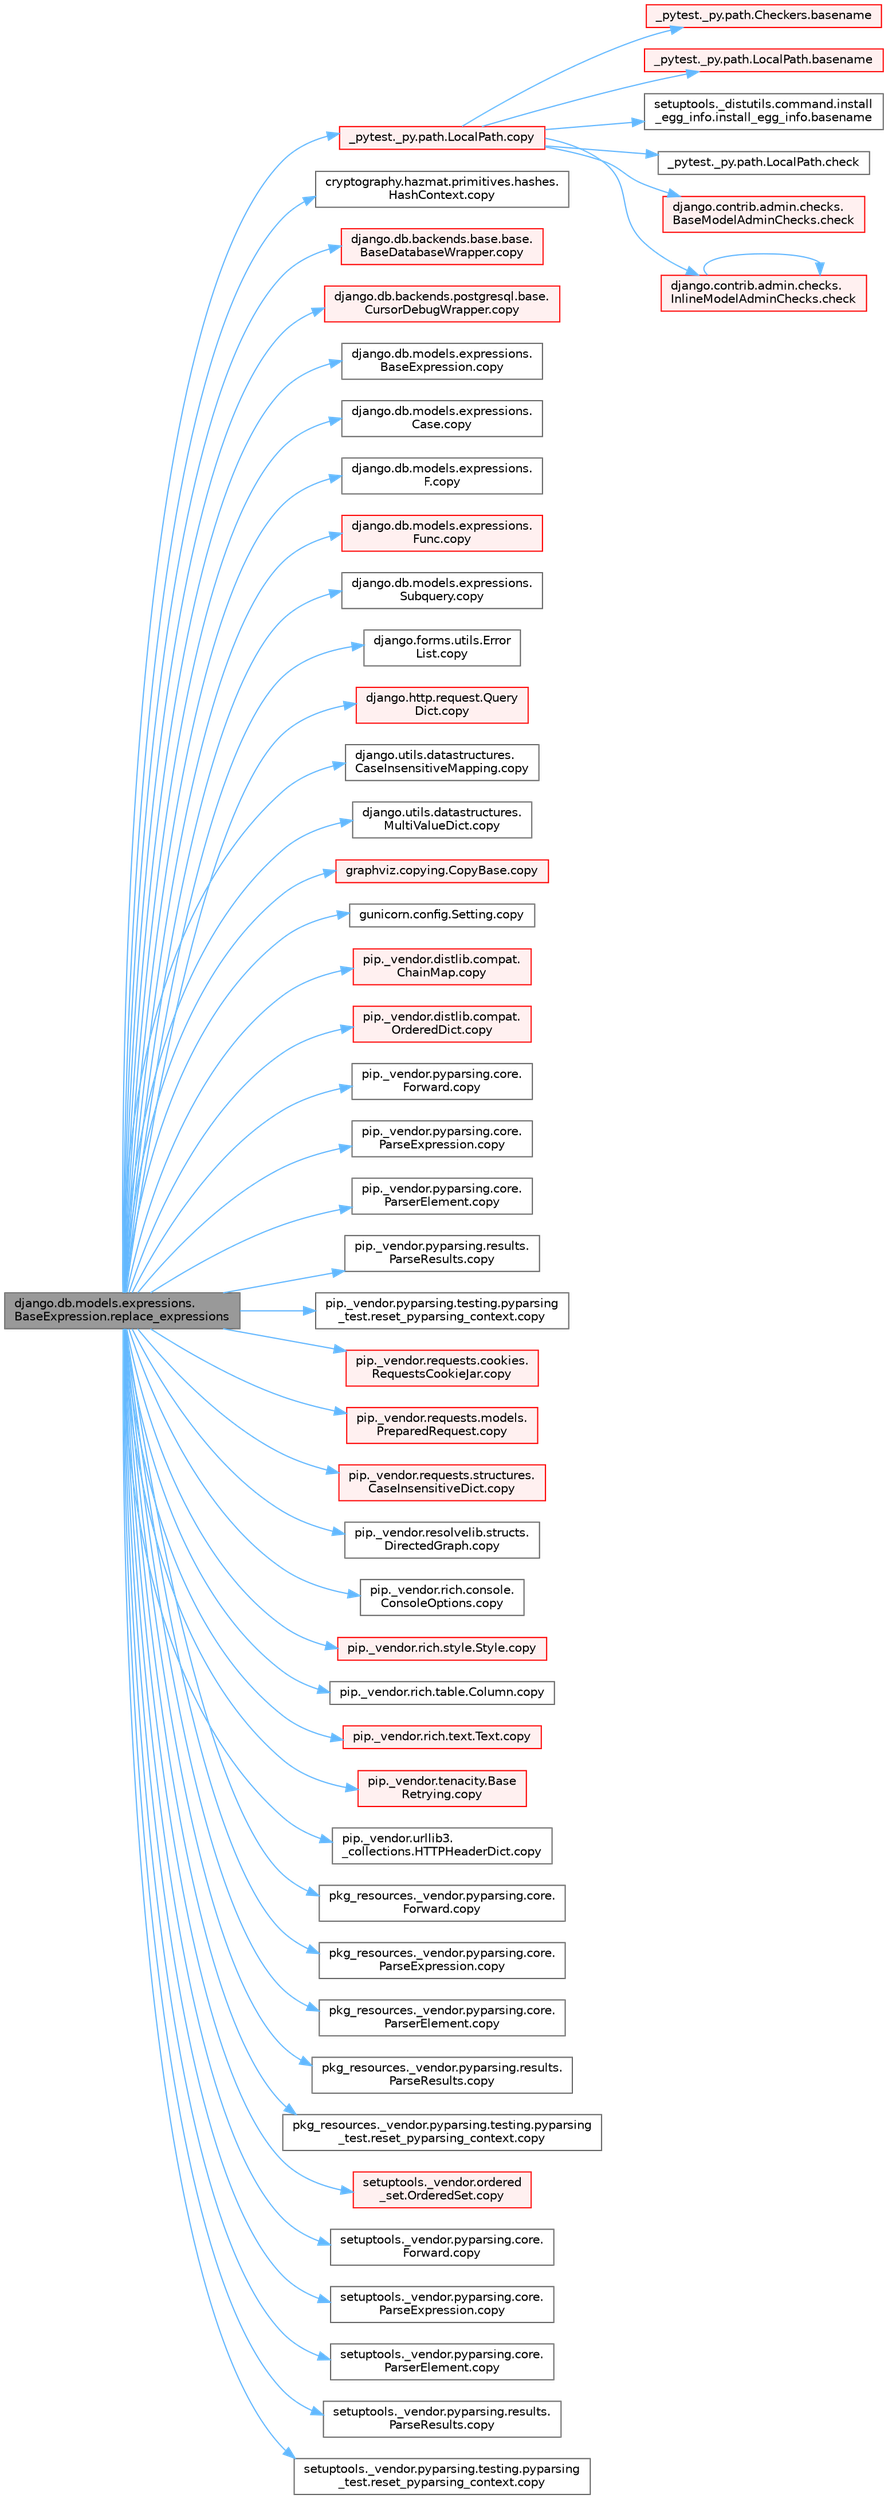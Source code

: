 digraph "django.db.models.expressions.BaseExpression.replace_expressions"
{
 // LATEX_PDF_SIZE
  bgcolor="transparent";
  edge [fontname=Helvetica,fontsize=10,labelfontname=Helvetica,labelfontsize=10];
  node [fontname=Helvetica,fontsize=10,shape=box,height=0.2,width=0.4];
  rankdir="LR";
  Node1 [id="Node000001",label="django.db.models.expressions.\lBaseExpression.replace_expressions",height=0.2,width=0.4,color="gray40", fillcolor="grey60", style="filled", fontcolor="black",tooltip=" "];
  Node1 -> Node2 [id="edge1_Node000001_Node000002",color="steelblue1",style="solid",tooltip=" "];
  Node2 [id="Node000002",label="_pytest._py.path.LocalPath.copy",height=0.2,width=0.4,color="red", fillcolor="#FFF0F0", style="filled",URL="$class__pytest_1_1__py_1_1path_1_1_local_path.html#a9eeecae0b90a7147e6bf23d6ea8fc6c0",tooltip=" "];
  Node2 -> Node3 [id="edge2_Node000002_Node000003",color="steelblue1",style="solid",tooltip=" "];
  Node3 [id="Node000003",label="_pytest._py.path.Checkers.basename",height=0.2,width=0.4,color="red", fillcolor="#FFF0F0", style="filled",URL="$class__pytest_1_1__py_1_1path_1_1_checkers.html#a5a659647ce281e4f0e46b4113485effe",tooltip=" "];
  Node2 -> Node4510 [id="edge3_Node000002_Node004510",color="steelblue1",style="solid",tooltip=" "];
  Node4510 [id="Node004510",label="_pytest._py.path.LocalPath.basename",height=0.2,width=0.4,color="red", fillcolor="#FFF0F0", style="filled",URL="$class__pytest_1_1__py_1_1path_1_1_local_path.html#a8a8ef1d27ceea399ad99d6d709acdbc9",tooltip=" "];
  Node2 -> Node4511 [id="edge4_Node000002_Node004511",color="steelblue1",style="solid",tooltip=" "];
  Node4511 [id="Node004511",label="setuptools._distutils.command.install\l_egg_info.install_egg_info.basename",height=0.2,width=0.4,color="grey40", fillcolor="white", style="filled",URL="$classsetuptools_1_1__distutils_1_1command_1_1install__egg__info_1_1install__egg__info.html#a40403bb2ce0a42795ac00f35fd36c713",tooltip=" "];
  Node2 -> Node704 [id="edge5_Node000002_Node000704",color="steelblue1",style="solid",tooltip=" "];
  Node704 [id="Node000704",label="_pytest._py.path.LocalPath.check",height=0.2,width=0.4,color="grey40", fillcolor="white", style="filled",URL="$class__pytest_1_1__py_1_1path_1_1_local_path.html#a4b987fb8998938ae4a5f4ed6aebf69ea",tooltip=" "];
  Node2 -> Node705 [id="edge6_Node000002_Node000705",color="steelblue1",style="solid",tooltip=" "];
  Node705 [id="Node000705",label="django.contrib.admin.checks.\lBaseModelAdminChecks.check",height=0.2,width=0.4,color="red", fillcolor="#FFF0F0", style="filled",URL="$classdjango_1_1contrib_1_1admin_1_1checks_1_1_base_model_admin_checks.html#a11595bf2b8d59e96fee553e518494d6d",tooltip=" "];
  Node2 -> Node738 [id="edge7_Node000002_Node000738",color="steelblue1",style="solid",tooltip=" "];
  Node738 [id="Node000738",label="django.contrib.admin.checks.\lInlineModelAdminChecks.check",height=0.2,width=0.4,color="red", fillcolor="#FFF0F0", style="filled",URL="$classdjango_1_1contrib_1_1admin_1_1checks_1_1_inline_model_admin_checks.html#acdf096659f73e5facb970e774e61f7cc",tooltip=" "];
  Node738 -> Node738 [id="edge8_Node000738_Node000738",color="steelblue1",style="solid",tooltip=" "];
  Node1 -> Node2289 [id="edge9_Node000001_Node002289",color="steelblue1",style="solid",tooltip=" "];
  Node2289 [id="Node002289",label="cryptography.hazmat.primitives.hashes.\lHashContext.copy",height=0.2,width=0.4,color="grey40", fillcolor="white", style="filled",URL="$classcryptography_1_1hazmat_1_1primitives_1_1hashes_1_1_hash_context.html#a9f9b30a47684d469cfdc3db7a7261ea1",tooltip=" "];
  Node1 -> Node2290 [id="edge10_Node000001_Node002290",color="steelblue1",style="solid",tooltip=" "];
  Node2290 [id="Node002290",label="django.db.backends.base.base.\lBaseDatabaseWrapper.copy",height=0.2,width=0.4,color="red", fillcolor="#FFF0F0", style="filled",URL="$classdjango_1_1db_1_1backends_1_1base_1_1base_1_1_base_database_wrapper.html#a655ed3d049ec9c35530e8819d28fdc62",tooltip=" "];
  Node1 -> Node2291 [id="edge11_Node000001_Node002291",color="steelblue1",style="solid",tooltip=" "];
  Node2291 [id="Node002291",label="django.db.backends.postgresql.base.\lCursorDebugWrapper.copy",height=0.2,width=0.4,color="red", fillcolor="#FFF0F0", style="filled",URL="$classdjango_1_1db_1_1backends_1_1postgresql_1_1base_1_1_cursor_debug_wrapper.html#a35ca6cc5e6e9ba970c3c3f7469be22ef",tooltip=" "];
  Node1 -> Node2293 [id="edge12_Node000001_Node002293",color="steelblue1",style="solid",tooltip=" "];
  Node2293 [id="Node002293",label="django.db.models.expressions.\lBaseExpression.copy",height=0.2,width=0.4,color="grey40", fillcolor="white", style="filled",URL="$classdjango_1_1db_1_1models_1_1expressions_1_1_base_expression.html#aeeb404c3f264e4a520308bad3b41fabf",tooltip=" "];
  Node1 -> Node2294 [id="edge13_Node000001_Node002294",color="steelblue1",style="solid",tooltip=" "];
  Node2294 [id="Node002294",label="django.db.models.expressions.\lCase.copy",height=0.2,width=0.4,color="grey40", fillcolor="white", style="filled",URL="$classdjango_1_1db_1_1models_1_1expressions_1_1_case.html#a98cff87cf380bd54d7c21cb381c64daf",tooltip=" "];
  Node1 -> Node2295 [id="edge14_Node000001_Node002295",color="steelblue1",style="solid",tooltip=" "];
  Node2295 [id="Node002295",label="django.db.models.expressions.\lF.copy",height=0.2,width=0.4,color="grey40", fillcolor="white", style="filled",URL="$classdjango_1_1db_1_1models_1_1expressions_1_1_f.html#a58698f9a53ce3133f53d1602cc551e1b",tooltip=" "];
  Node1 -> Node2296 [id="edge15_Node000001_Node002296",color="steelblue1",style="solid",tooltip=" "];
  Node2296 [id="Node002296",label="django.db.models.expressions.\lFunc.copy",height=0.2,width=0.4,color="red", fillcolor="#FFF0F0", style="filled",URL="$classdjango_1_1db_1_1models_1_1expressions_1_1_func.html#a6883d18f5aeb4398d367e841e6e21671",tooltip=" "];
  Node1 -> Node2297 [id="edge16_Node000001_Node002297",color="steelblue1",style="solid",tooltip=" "];
  Node2297 [id="Node002297",label="django.db.models.expressions.\lSubquery.copy",height=0.2,width=0.4,color="grey40", fillcolor="white", style="filled",URL="$classdjango_1_1db_1_1models_1_1expressions_1_1_subquery.html#a59363e529ff37aa5c16a09b76e6e6bf9",tooltip=" "];
  Node1 -> Node2298 [id="edge17_Node000001_Node002298",color="steelblue1",style="solid",tooltip=" "];
  Node2298 [id="Node002298",label="django.forms.utils.Error\lList.copy",height=0.2,width=0.4,color="grey40", fillcolor="white", style="filled",URL="$classdjango_1_1forms_1_1utils_1_1_error_list.html#a46176c1849362dd93ea227cfec28d1ff",tooltip=" "];
  Node1 -> Node2299 [id="edge18_Node000001_Node002299",color="steelblue1",style="solid",tooltip=" "];
  Node2299 [id="Node002299",label="django.http.request.Query\lDict.copy",height=0.2,width=0.4,color="red", fillcolor="#FFF0F0", style="filled",URL="$classdjango_1_1http_1_1request_1_1_query_dict.html#ada9e4956e62868c5587b9ffde7b358b5",tooltip=" "];
  Node1 -> Node2473 [id="edge19_Node000001_Node002473",color="steelblue1",style="solid",tooltip=" "];
  Node2473 [id="Node002473",label="django.utils.datastructures.\lCaseInsensitiveMapping.copy",height=0.2,width=0.4,color="grey40", fillcolor="white", style="filled",URL="$classdjango_1_1utils_1_1datastructures_1_1_case_insensitive_mapping.html#a89e52f7d943ef70ee9e2731a1bb25084",tooltip=" "];
  Node1 -> Node2474 [id="edge20_Node000001_Node002474",color="steelblue1",style="solid",tooltip=" "];
  Node2474 [id="Node002474",label="django.utils.datastructures.\lMultiValueDict.copy",height=0.2,width=0.4,color="grey40", fillcolor="white", style="filled",URL="$classdjango_1_1utils_1_1datastructures_1_1_multi_value_dict.html#aa04a15080bb2af3ac7cc3f4791a54786",tooltip=" "];
  Node1 -> Node2475 [id="edge21_Node000001_Node002475",color="steelblue1",style="solid",tooltip=" "];
  Node2475 [id="Node002475",label="graphviz.copying.CopyBase.copy",height=0.2,width=0.4,color="red", fillcolor="#FFF0F0", style="filled",URL="$classgraphviz_1_1copying_1_1_copy_base.html#a2f81c0dd9b8d1f25d9aebacfdb5ee284",tooltip=" "];
  Node1 -> Node2486 [id="edge22_Node000001_Node002486",color="steelblue1",style="solid",tooltip=" "];
  Node2486 [id="Node002486",label="gunicorn.config.Setting.copy",height=0.2,width=0.4,color="grey40", fillcolor="white", style="filled",URL="$classgunicorn_1_1config_1_1_setting.html#a389321c9f9e3227638ce969dffdfc4dc",tooltip=" "];
  Node1 -> Node2487 [id="edge23_Node000001_Node002487",color="steelblue1",style="solid",tooltip=" "];
  Node2487 [id="Node002487",label="pip._vendor.distlib.compat.\lChainMap.copy",height=0.2,width=0.4,color="red", fillcolor="#FFF0F0", style="filled",URL="$classpip_1_1__vendor_1_1distlib_1_1compat_1_1_chain_map.html#a8146e2ccf536c708cb0b7a09ccf8c537",tooltip=" "];
  Node1 -> Node2488 [id="edge24_Node000001_Node002488",color="steelblue1",style="solid",tooltip=" "];
  Node2488 [id="Node002488",label="pip._vendor.distlib.compat.\lOrderedDict.copy",height=0.2,width=0.4,color="red", fillcolor="#FFF0F0", style="filled",URL="$classpip_1_1__vendor_1_1distlib_1_1compat_1_1_ordered_dict.html#ae6088d806618f017e91d1bd2f61771dd",tooltip=" "];
  Node1 -> Node2489 [id="edge25_Node000001_Node002489",color="steelblue1",style="solid",tooltip=" "];
  Node2489 [id="Node002489",label="pip._vendor.pyparsing.core.\lForward.copy",height=0.2,width=0.4,color="grey40", fillcolor="white", style="filled",URL="$classpip_1_1__vendor_1_1pyparsing_1_1core_1_1_forward.html#afd7e391f2f32fd6350b0e064728bc9a0",tooltip=" "];
  Node1 -> Node2490 [id="edge26_Node000001_Node002490",color="steelblue1",style="solid",tooltip=" "];
  Node2490 [id="Node002490",label="pip._vendor.pyparsing.core.\lParseExpression.copy",height=0.2,width=0.4,color="grey40", fillcolor="white", style="filled",URL="$classpip_1_1__vendor_1_1pyparsing_1_1core_1_1_parse_expression.html#a6c47c811bdb4ddebaa8635bd596d908c",tooltip=" "];
  Node1 -> Node2491 [id="edge27_Node000001_Node002491",color="steelblue1",style="solid",tooltip=" "];
  Node2491 [id="Node002491",label="pip._vendor.pyparsing.core.\lParserElement.copy",height=0.2,width=0.4,color="grey40", fillcolor="white", style="filled",URL="$classpip_1_1__vendor_1_1pyparsing_1_1core_1_1_parser_element.html#a90cf16d51d3eb590beb84714d46fd86e",tooltip=" "];
  Node1 -> Node2492 [id="edge28_Node000001_Node002492",color="steelblue1",style="solid",tooltip=" "];
  Node2492 [id="Node002492",label="pip._vendor.pyparsing.results.\lParseResults.copy",height=0.2,width=0.4,color="grey40", fillcolor="white", style="filled",URL="$classpip_1_1__vendor_1_1pyparsing_1_1results_1_1_parse_results.html#a943baafa125ab0ae889f20409bdc360c",tooltip=" "];
  Node1 -> Node2493 [id="edge29_Node000001_Node002493",color="steelblue1",style="solid",tooltip=" "];
  Node2493 [id="Node002493",label="pip._vendor.pyparsing.testing.pyparsing\l_test.reset_pyparsing_context.copy",height=0.2,width=0.4,color="grey40", fillcolor="white", style="filled",URL="$classpip_1_1__vendor_1_1pyparsing_1_1testing_1_1pyparsing__test_1_1reset__pyparsing__context.html#a8b358db76145f5a96a157c60b10c0042",tooltip=" "];
  Node1 -> Node2494 [id="edge30_Node000001_Node002494",color="steelblue1",style="solid",tooltip=" "];
  Node2494 [id="Node002494",label="pip._vendor.requests.cookies.\lRequestsCookieJar.copy",height=0.2,width=0.4,color="red", fillcolor="#FFF0F0", style="filled",URL="$classpip_1_1__vendor_1_1requests_1_1cookies_1_1_requests_cookie_jar.html#a6f55e74598cf9e2c383486aa1b4eb9ba",tooltip=" "];
  Node1 -> Node2496 [id="edge31_Node000001_Node002496",color="steelblue1",style="solid",tooltip=" "];
  Node2496 [id="Node002496",label="pip._vendor.requests.models.\lPreparedRequest.copy",height=0.2,width=0.4,color="red", fillcolor="#FFF0F0", style="filled",URL="$classpip_1_1__vendor_1_1requests_1_1models_1_1_prepared_request.html#a7548cd215dfcd985b529c710800d964a",tooltip=" "];
  Node1 -> Node2497 [id="edge32_Node000001_Node002497",color="steelblue1",style="solid",tooltip=" "];
  Node2497 [id="Node002497",label="pip._vendor.requests.structures.\lCaseInsensitiveDict.copy",height=0.2,width=0.4,color="red", fillcolor="#FFF0F0", style="filled",URL="$classpip_1_1__vendor_1_1requests_1_1structures_1_1_case_insensitive_dict.html#a2d80c1a56c57eb40550b30eb7d76c571",tooltip=" "];
  Node1 -> Node2498 [id="edge33_Node000001_Node002498",color="steelblue1",style="solid",tooltip=" "];
  Node2498 [id="Node002498",label="pip._vendor.resolvelib.structs.\lDirectedGraph.copy",height=0.2,width=0.4,color="grey40", fillcolor="white", style="filled",URL="$classpip_1_1__vendor_1_1resolvelib_1_1structs_1_1_directed_graph.html#ab782851de23ced11026378fd85cfcf7e",tooltip=" "];
  Node1 -> Node2499 [id="edge34_Node000001_Node002499",color="steelblue1",style="solid",tooltip=" "];
  Node2499 [id="Node002499",label="pip._vendor.rich.console.\lConsoleOptions.copy",height=0.2,width=0.4,color="grey40", fillcolor="white", style="filled",URL="$classpip_1_1__vendor_1_1rich_1_1console_1_1_console_options.html#afd4cbb05271ff8f3ca0e58617edf6a25",tooltip=" "];
  Node1 -> Node2500 [id="edge35_Node000001_Node002500",color="steelblue1",style="solid",tooltip=" "];
  Node2500 [id="Node002500",label="pip._vendor.rich.style.Style.copy",height=0.2,width=0.4,color="red", fillcolor="#FFF0F0", style="filled",URL="$classpip_1_1__vendor_1_1rich_1_1style_1_1_style.html#abba3761f0c189ce79a43f5feeefca1a8",tooltip=" "];
  Node1 -> Node2579 [id="edge36_Node000001_Node002579",color="steelblue1",style="solid",tooltip=" "];
  Node2579 [id="Node002579",label="pip._vendor.rich.table.Column.copy",height=0.2,width=0.4,color="grey40", fillcolor="white", style="filled",URL="$classpip_1_1__vendor_1_1rich_1_1table_1_1_column.html#a2faeacbd8890d591c70ad9a93d53b5fc",tooltip=" "];
  Node1 -> Node2580 [id="edge37_Node000001_Node002580",color="steelblue1",style="solid",tooltip=" "];
  Node2580 [id="Node002580",label="pip._vendor.rich.text.Text.copy",height=0.2,width=0.4,color="red", fillcolor="#FFF0F0", style="filled",URL="$classpip_1_1__vendor_1_1rich_1_1text_1_1_text.html#a93b228d0aa89aa63e6dfbaa40cb7619a",tooltip=" "];
  Node1 -> Node2581 [id="edge38_Node000001_Node002581",color="steelblue1",style="solid",tooltip=" "];
  Node2581 [id="Node002581",label="pip._vendor.tenacity.Base\lRetrying.copy",height=0.2,width=0.4,color="red", fillcolor="#FFF0F0", style="filled",URL="$classpip_1_1__vendor_1_1tenacity_1_1_base_retrying.html#a3b3c595a4448cf55ebb3d1f3660bea88",tooltip=" "];
  Node1 -> Node2615 [id="edge39_Node000001_Node002615",color="steelblue1",style="solid",tooltip=" "];
  Node2615 [id="Node002615",label="pip._vendor.urllib3.\l_collections.HTTPHeaderDict.copy",height=0.2,width=0.4,color="grey40", fillcolor="white", style="filled",URL="$classpip_1_1__vendor_1_1urllib3_1_1__collections_1_1_h_t_t_p_header_dict.html#a5ae57d3926c44a25dc5c14fc9eb2296f",tooltip=" "];
  Node1 -> Node2616 [id="edge40_Node000001_Node002616",color="steelblue1",style="solid",tooltip=" "];
  Node2616 [id="Node002616",label="pkg_resources._vendor.pyparsing.core.\lForward.copy",height=0.2,width=0.4,color="grey40", fillcolor="white", style="filled",URL="$classpkg__resources_1_1__vendor_1_1pyparsing_1_1core_1_1_forward.html#a47d746032d91355693bdb05a8b11555a",tooltip=" "];
  Node1 -> Node2617 [id="edge41_Node000001_Node002617",color="steelblue1",style="solid",tooltip=" "];
  Node2617 [id="Node002617",label="pkg_resources._vendor.pyparsing.core.\lParseExpression.copy",height=0.2,width=0.4,color="grey40", fillcolor="white", style="filled",URL="$classpkg__resources_1_1__vendor_1_1pyparsing_1_1core_1_1_parse_expression.html#a77e73191b6e8457ca0c19626a4f576db",tooltip=" "];
  Node1 -> Node2618 [id="edge42_Node000001_Node002618",color="steelblue1",style="solid",tooltip=" "];
  Node2618 [id="Node002618",label="pkg_resources._vendor.pyparsing.core.\lParserElement.copy",height=0.2,width=0.4,color="grey40", fillcolor="white", style="filled",URL="$classpkg__resources_1_1__vendor_1_1pyparsing_1_1core_1_1_parser_element.html#a1d909c85c8a640c0f08a4f5dafd784ab",tooltip=" "];
  Node1 -> Node2619 [id="edge43_Node000001_Node002619",color="steelblue1",style="solid",tooltip=" "];
  Node2619 [id="Node002619",label="pkg_resources._vendor.pyparsing.results.\lParseResults.copy",height=0.2,width=0.4,color="grey40", fillcolor="white", style="filled",URL="$classpkg__resources_1_1__vendor_1_1pyparsing_1_1results_1_1_parse_results.html#a94b8e3d13fec3710bc2cffed5c8cb971",tooltip=" "];
  Node1 -> Node2620 [id="edge44_Node000001_Node002620",color="steelblue1",style="solid",tooltip=" "];
  Node2620 [id="Node002620",label="pkg_resources._vendor.pyparsing.testing.pyparsing\l_test.reset_pyparsing_context.copy",height=0.2,width=0.4,color="grey40", fillcolor="white", style="filled",URL="$classpkg__resources_1_1__vendor_1_1pyparsing_1_1testing_1_1pyparsing__test_1_1reset__pyparsing__context.html#a053a92e7c6fe306127d33b9a9aafcea6",tooltip=" "];
  Node1 -> Node2621 [id="edge45_Node000001_Node002621",color="steelblue1",style="solid",tooltip=" "];
  Node2621 [id="Node002621",label="setuptools._vendor.ordered\l_set.OrderedSet.copy",height=0.2,width=0.4,color="red", fillcolor="#FFF0F0", style="filled",URL="$classsetuptools_1_1__vendor_1_1ordered__set_1_1_ordered_set.html#ad171a768f26aada63d89f0056834bb5d",tooltip=" "];
  Node1 -> Node2622 [id="edge46_Node000001_Node002622",color="steelblue1",style="solid",tooltip=" "];
  Node2622 [id="Node002622",label="setuptools._vendor.pyparsing.core.\lForward.copy",height=0.2,width=0.4,color="grey40", fillcolor="white", style="filled",URL="$classsetuptools_1_1__vendor_1_1pyparsing_1_1core_1_1_forward.html#a92cd3aadd8cbdba01f2cdccad1e6fa4e",tooltip=" "];
  Node1 -> Node2623 [id="edge47_Node000001_Node002623",color="steelblue1",style="solid",tooltip=" "];
  Node2623 [id="Node002623",label="setuptools._vendor.pyparsing.core.\lParseExpression.copy",height=0.2,width=0.4,color="grey40", fillcolor="white", style="filled",URL="$classsetuptools_1_1__vendor_1_1pyparsing_1_1core_1_1_parse_expression.html#ae88ccf3b2fcd7cde4dcd6cfbb93a4c0a",tooltip=" "];
  Node1 -> Node2624 [id="edge48_Node000001_Node002624",color="steelblue1",style="solid",tooltip=" "];
  Node2624 [id="Node002624",label="setuptools._vendor.pyparsing.core.\lParserElement.copy",height=0.2,width=0.4,color="grey40", fillcolor="white", style="filled",URL="$classsetuptools_1_1__vendor_1_1pyparsing_1_1core_1_1_parser_element.html#a8fe5f362502288698dd516b7fa6d88e6",tooltip=" "];
  Node1 -> Node2625 [id="edge49_Node000001_Node002625",color="steelblue1",style="solid",tooltip=" "];
  Node2625 [id="Node002625",label="setuptools._vendor.pyparsing.results.\lParseResults.copy",height=0.2,width=0.4,color="grey40", fillcolor="white", style="filled",URL="$classsetuptools_1_1__vendor_1_1pyparsing_1_1results_1_1_parse_results.html#a010f6f00eab831352caf57d5e5ff5c20",tooltip=" "];
  Node1 -> Node2626 [id="edge50_Node000001_Node002626",color="steelblue1",style="solid",tooltip=" "];
  Node2626 [id="Node002626",label="setuptools._vendor.pyparsing.testing.pyparsing\l_test.reset_pyparsing_context.copy",height=0.2,width=0.4,color="grey40", fillcolor="white", style="filled",URL="$classsetuptools_1_1__vendor_1_1pyparsing_1_1testing_1_1pyparsing__test_1_1reset__pyparsing__context.html#a09dedfe2af8b6a292506ed67292bc333",tooltip=" "];
}
